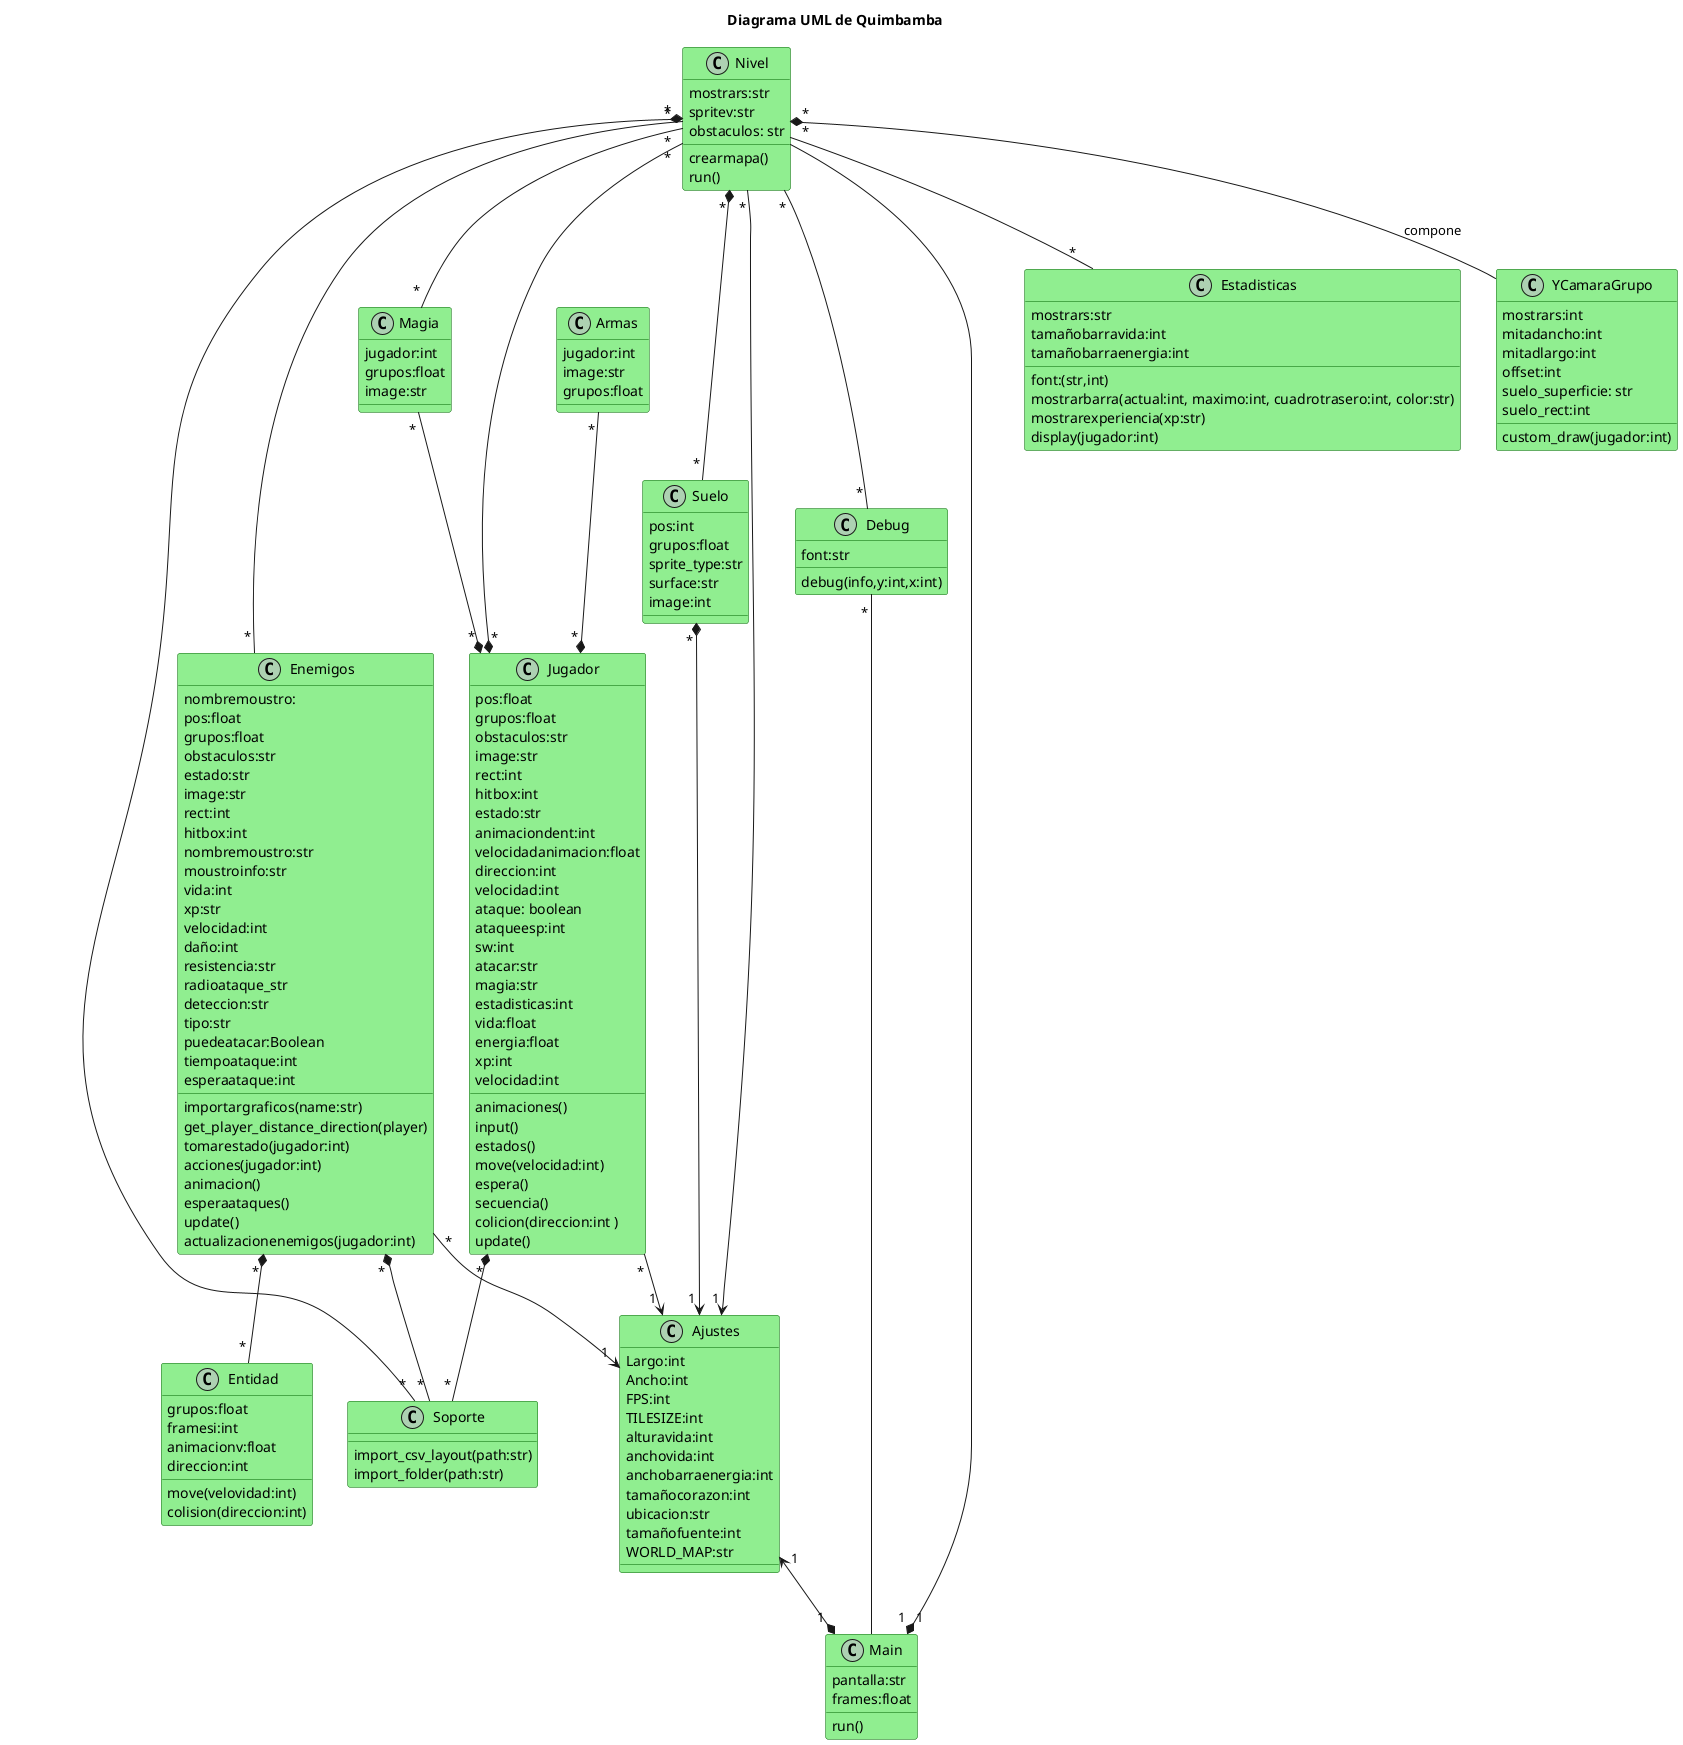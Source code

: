 @startuml Quimbamba
Title Diagrama UML de Quimbamba
class Ajustes #lightgreen;line:darkgreen{
Largo:int
Ancho:int
FPS:int
TILESIZE:int
alturavida:int
anchovida:int
anchobarraenergia:int
tamañocorazon:int
ubicacion:str
tamañofuente:int
WORLD_MAP:str
}

class Armas #lightgreen;line:darkgreen{
jugador:int
image:str
grupos:float
}

class Debug #lightgreen;line:darkgreen{
font:str
debug(info,y:int,x:int)
}

class Enemigos #lightgreen;line:darkgreen{
nombremoustro:
pos:float
grupos:float
obstaculos:str
estado:str
image:str
rect:int
hitbox:int
nombremoustro:str
moustroinfo:str
vida:int
xp:str
velocidad:int
daño:int
resistencia:str
radioataque_str
deteccion:str
tipo:str
puedeatacar:Boolean
tiempoataque:int
esperaataque:int
importargraficos(name:str)
get_player_distance_direction(player)
tomarestado(jugador:int)
acciones(jugador:int)
animacion()
esperaataques()
update()
actualizacionenemigos(jugador:int)
}

class Entidad #lightgreen;line:darkgreen{
grupos:float
framesi:int
animacionv:float
direccion:int
move(velovidad:int)
colision(direccion:int)
}

class Estadisticas #lightgreen;line:darkgreen{
mostrars:str
font:(str,int)
tamañobarravida:int
tamañobarraenergia:int
mostrarbarra(actual:int, maximo:int, cuadrotrasero:int, color:str)
mostrarexperiencia(xp:str)
display(jugador:int)
}

class Magia #lightgreen;line:darkgreen{
jugador:int
grupos:float
image:str
}

class Jugador #lightgreen;line:darkgreen{
pos:float
grupos:float
obstaculos:str
image:str
rect:int
hitbox:int
estado:str
animaciondent:int
velocidadanimacion:float
direccion:int
velocidad:int
ataque: boolean
ataqueesp:int
sw:int
atacar:str
magia:str
estadisticas:int
vida:float
energia:float
xp:int
velocidad:int
animaciones()
input()
estados()
move(velocidad:int)
espera()
secuencia()
colicion(direccion:int )
update()
}
        
class Main #lightgreen;line:darkgreen{
pantalla:str
frames:float
run()
}

class Nivel #lightgreen;line:darkgreen{
mostrars:str
spritev:str
obstaculos: str
crearmapa()
run()
}

class YCamaraGrupo #lightgreen;line:darkgreen{
mostrars:int
mitadancho:int
mitadlargo:int
offset:int
suelo_superficie: str
suelo_rect:int
custom_draw(jugador:int)
}

class Soporte #lightgreen;line:darkgreen{
import_csv_layout(path:str)
import_folder(path:str)
}

class Suelo #lightgreen;line:darkgreen{
pos:int
grupos:float
sprite_type:str
surface:str
image:int
}

Ajustes " 1 " <--* "    1 " Main
Nivel--* " 1 "Main
Debug " * "-- "       1   "Main
Jugador " * " --> " 1 " Ajustes
Jugador " * " *-- " * "Soporte
Magia" * "--* " * "Jugador
Armas" * "--* " * "Jugador
Enemigos " * "--> " 1 "Ajustes
Enemigos " * " *-- " * " Soporte
Enemigos " * " *-- " * " Entidad
Nivel " * "--> " 1 "Ajustes
Nivel " * "--* " * "Jugador
Nivel " * "-- " * "Debug
Nivel " * "-- " * " Estadisticas
Nivel " * "-- " * "Magia
Nivel " * "-- " * "Enemigos
Nivel " * "*-- " * "Suelo
Nivel " * " *-- " * " Soporte
Nivel " * " *-- YCamaraGrupo: compone
Suelo " * " *--> " 1 " Ajustes
